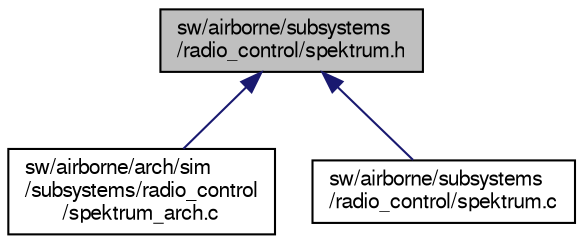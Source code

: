 digraph "sw/airborne/subsystems/radio_control/spektrum.h"
{
  edge [fontname="FreeSans",fontsize="10",labelfontname="FreeSans",labelfontsize="10"];
  node [fontname="FreeSans",fontsize="10",shape=record];
  Node1 [label="sw/airborne/subsystems\l/radio_control/spektrum.h",height=0.2,width=0.4,color="black", fillcolor="grey75", style="filled", fontcolor="black"];
  Node1 -> Node2 [dir="back",color="midnightblue",fontsize="10",style="solid",fontname="FreeSans"];
  Node2 [label="sw/airborne/arch/sim\l/subsystems/radio_control\l/spektrum_arch.c",height=0.2,width=0.4,color="black", fillcolor="white", style="filled",URL="$spektrum__arch_8c.html",tooltip="Simulator implementation for spektrum radio control. "];
  Node1 -> Node3 [dir="back",color="midnightblue",fontsize="10",style="solid",fontname="FreeSans"];
  Node3 [label="sw/airborne/subsystems\l/radio_control/spektrum.c",height=0.2,width=0.4,color="black", fillcolor="white", style="filled",URL="$spektrum_8c.html",tooltip="Spektrum sattelite receiver implementation. "];
}
